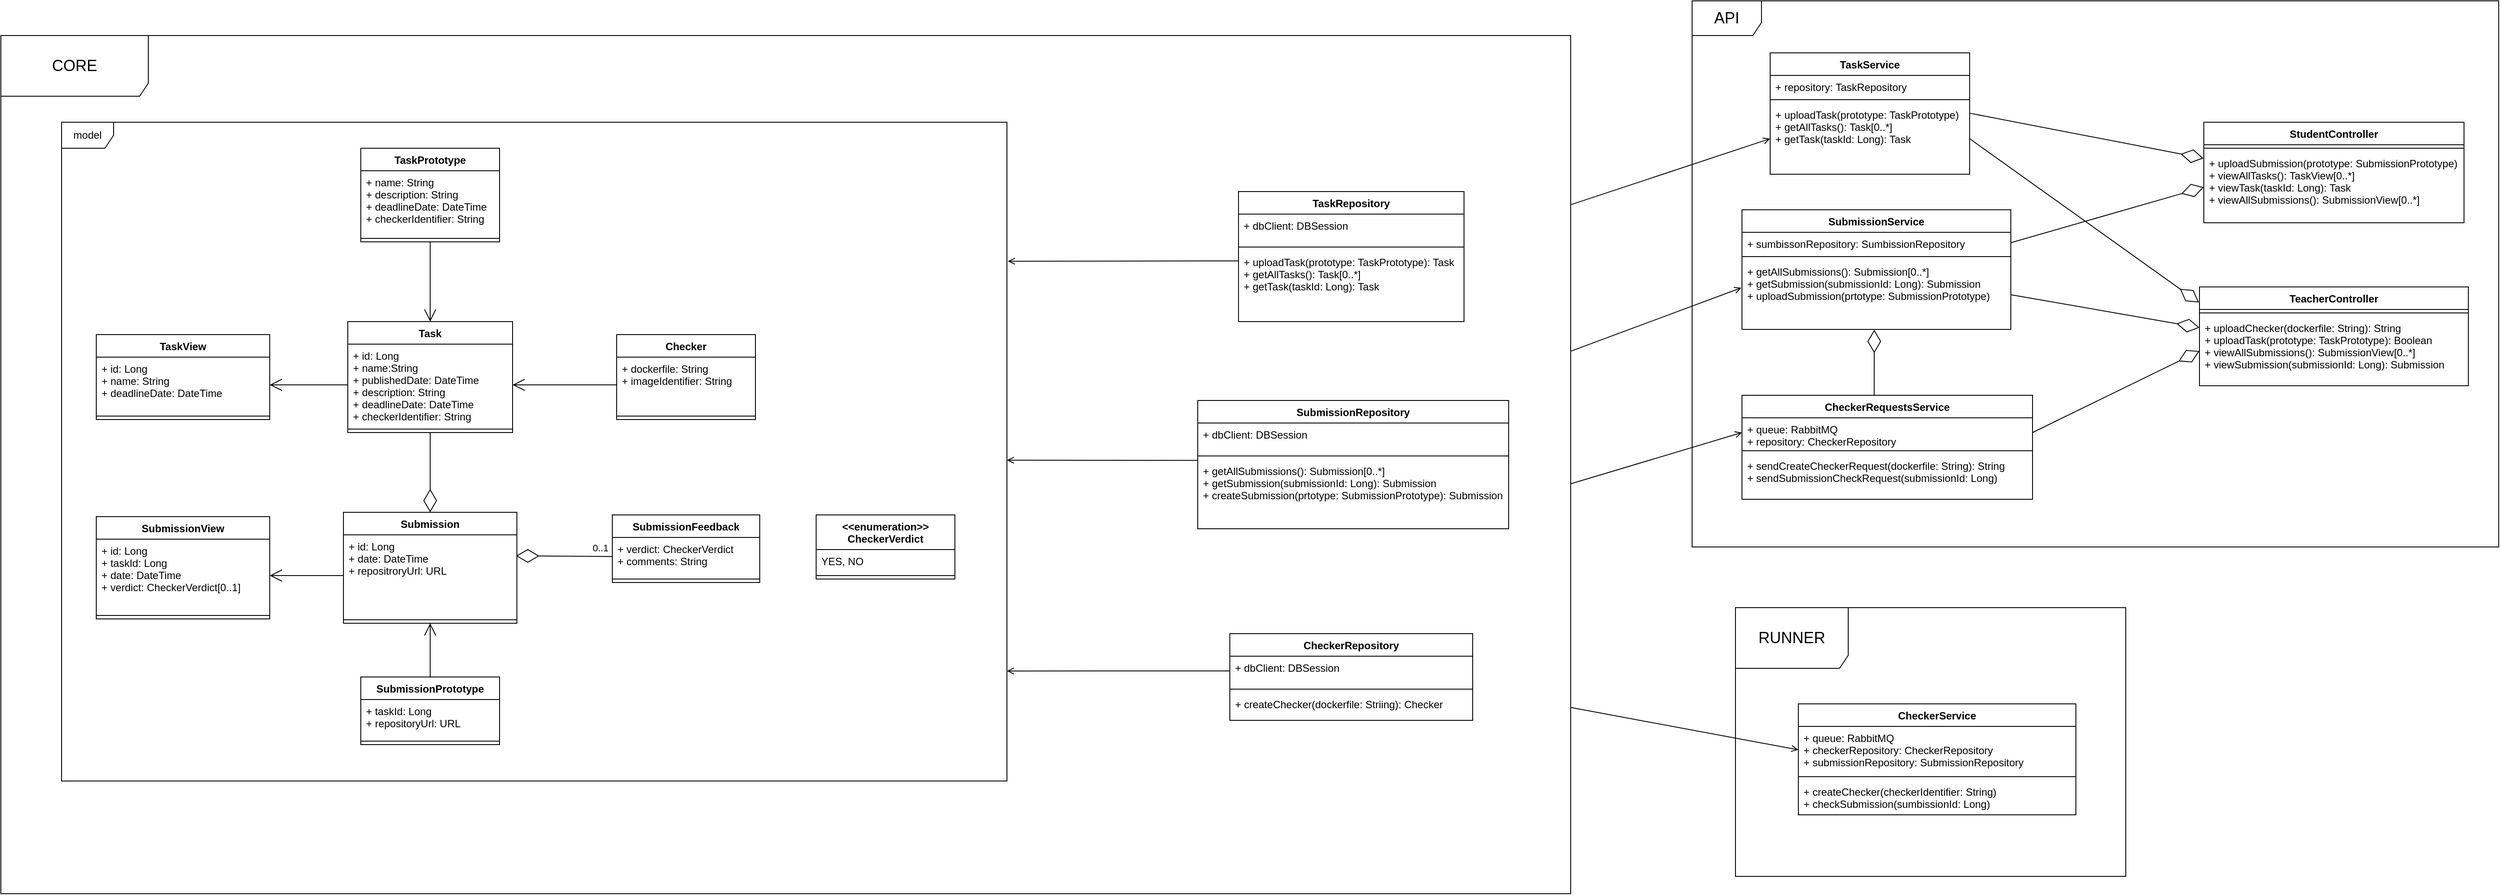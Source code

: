 <mxfile version="19.0.0" type="device"><diagram id="C5RBs43oDa-KdzZeNtuy" name="Page-1"><mxGraphModel dx="4216" dy="1894" grid="1" gridSize="10" guides="1" tooltips="1" connect="1" arrows="1" fold="1" page="1" pageScale="1" pageWidth="827" pageHeight="1169" math="0" shadow="0"><root><mxCell id="WIyWlLk6GJQsqaUBKTNV-0"/><mxCell id="WIyWlLk6GJQsqaUBKTNV-1" parent="WIyWlLk6GJQsqaUBKTNV-0"/><mxCell id="NryUj-5ahxl4Ziqzp5zA-139" value="RUNNER" style="shape=umlFrame;whiteSpace=wrap;html=1;fontSize=18;width=130;height=70;" parent="WIyWlLk6GJQsqaUBKTNV-1" vertex="1"><mxGeometry x="1440" y="880" width="450" height="310" as="geometry"/></mxCell><mxCell id="NryUj-5ahxl4Ziqzp5zA-133" value="&lt;font style=&quot;font-size: 18px;&quot;&gt;API&lt;/font&gt;" style="shape=umlFrame;whiteSpace=wrap;html=1;width=80;height=40;" parent="WIyWlLk6GJQsqaUBKTNV-1" vertex="1"><mxGeometry x="1390" y="180" width="930" height="630" as="geometry"/></mxCell><mxCell id="NryUj-5ahxl4Ziqzp5zA-138" value="&lt;span style=&quot;font-size: 18px;&quot;&gt;CORE&lt;/span&gt;" style="shape=umlFrame;whiteSpace=wrap;html=1;width=170;height=70;" parent="WIyWlLk6GJQsqaUBKTNV-1" vertex="1"><mxGeometry x="-560" y="220" width="1810" height="990" as="geometry"/></mxCell><mxCell id="NryUj-5ahxl4Ziqzp5zA-107" value="model" style="shape=umlFrame;whiteSpace=wrap;html=1;" parent="WIyWlLk6GJQsqaUBKTNV-1" vertex="1"><mxGeometry x="-490" y="320" width="1090" height="760" as="geometry"/></mxCell><mxCell id="KTFxfeS7jNHiuXFgbpvd-0" value="Task" style="swimlane;fontStyle=1;align=center;verticalAlign=top;childLayout=stackLayout;horizontal=1;startSize=26;horizontalStack=0;resizeParent=1;resizeParentMax=0;resizeLast=0;collapsible=1;marginBottom=0;" parent="WIyWlLk6GJQsqaUBKTNV-1" vertex="1"><mxGeometry x="-160" y="550" width="190" height="128" as="geometry"/></mxCell><mxCell id="KTFxfeS7jNHiuXFgbpvd-1" value="+ id: Long&#10;+ name:String&#10;+ publishedDate: DateTime&#10;+ description: String&#10;+ deadlineDate: DateTime&#10;+ checkerIdentifier: String" style="text;strokeColor=none;fillColor=none;align=left;verticalAlign=top;spacingLeft=4;spacingRight=4;overflow=hidden;rotatable=0;points=[[0,0.5],[1,0.5]];portConstraint=eastwest;" parent="KTFxfeS7jNHiuXFgbpvd-0" vertex="1"><mxGeometry y="26" width="190" height="94" as="geometry"/></mxCell><mxCell id="KTFxfeS7jNHiuXFgbpvd-2" value="" style="line;strokeWidth=1;fillColor=none;align=left;verticalAlign=middle;spacingTop=-1;spacingLeft=3;spacingRight=3;rotatable=0;labelPosition=right;points=[];portConstraint=eastwest;" parent="KTFxfeS7jNHiuXFgbpvd-0" vertex="1"><mxGeometry y="120" width="190" height="8" as="geometry"/></mxCell><mxCell id="KTFxfeS7jNHiuXFgbpvd-4" value="Submission" style="swimlane;fontStyle=1;align=center;verticalAlign=top;childLayout=stackLayout;horizontal=1;startSize=26;horizontalStack=0;resizeParent=1;resizeParentMax=0;resizeLast=0;collapsible=1;marginBottom=0;" parent="WIyWlLk6GJQsqaUBKTNV-1" vertex="1"><mxGeometry x="-165" y="770" width="200" height="128" as="geometry"/></mxCell><mxCell id="KTFxfeS7jNHiuXFgbpvd-5" value="+ id: Long&#10;+ date: DateTime&#10;+ repositroryUrl: URL &#10;" style="text;strokeColor=none;fillColor=none;align=left;verticalAlign=top;spacingLeft=4;spacingRight=4;overflow=hidden;rotatable=0;points=[[0,0.5],[1,0.5]];portConstraint=eastwest;" parent="KTFxfeS7jNHiuXFgbpvd-4" vertex="1"><mxGeometry y="26" width="200" height="94" as="geometry"/></mxCell><mxCell id="KTFxfeS7jNHiuXFgbpvd-6" value="" style="line;strokeWidth=1;fillColor=none;align=left;verticalAlign=middle;spacingTop=-1;spacingLeft=3;spacingRight=3;rotatable=0;labelPosition=right;points=[];portConstraint=eastwest;" parent="KTFxfeS7jNHiuXFgbpvd-4" vertex="1"><mxGeometry y="120" width="200" height="8" as="geometry"/></mxCell><mxCell id="KTFxfeS7jNHiuXFgbpvd-19" value="SubmissionFeedback" style="swimlane;fontStyle=1;align=center;verticalAlign=top;childLayout=stackLayout;horizontal=1;startSize=26;horizontalStack=0;resizeParent=1;resizeParentMax=0;resizeLast=0;collapsible=1;marginBottom=0;" parent="WIyWlLk6GJQsqaUBKTNV-1" vertex="1"><mxGeometry x="145" y="773" width="170" height="78" as="geometry"/></mxCell><mxCell id="KTFxfeS7jNHiuXFgbpvd-20" value="+ verdict: CheckerVerdict&#10;+ comments: String&#10;" style="text;strokeColor=none;fillColor=none;align=left;verticalAlign=top;spacingLeft=4;spacingRight=4;overflow=hidden;rotatable=0;points=[[0,0.5],[1,0.5]];portConstraint=eastwest;" parent="KTFxfeS7jNHiuXFgbpvd-19" vertex="1"><mxGeometry y="26" width="170" height="44" as="geometry"/></mxCell><mxCell id="KTFxfeS7jNHiuXFgbpvd-21" value="" style="line;strokeWidth=1;fillColor=none;align=left;verticalAlign=middle;spacingTop=-1;spacingLeft=3;spacingRight=3;rotatable=0;labelPosition=right;points=[];portConstraint=eastwest;" parent="KTFxfeS7jNHiuXFgbpvd-19" vertex="1"><mxGeometry y="70" width="170" height="8" as="geometry"/></mxCell><mxCell id="KTFxfeS7jNHiuXFgbpvd-35" value="&lt;&lt;enumeration&gt;&gt;&#10;CheckerVerdict" style="swimlane;fontStyle=1;align=center;verticalAlign=top;childLayout=stackLayout;horizontal=1;startSize=40;horizontalStack=0;resizeParent=1;resizeParentMax=0;resizeLast=0;collapsible=1;marginBottom=0;" parent="WIyWlLk6GJQsqaUBKTNV-1" vertex="1"><mxGeometry x="380" y="773" width="160" height="74" as="geometry"/></mxCell><mxCell id="KTFxfeS7jNHiuXFgbpvd-36" value="YES, NO" style="text;strokeColor=none;fillColor=none;align=left;verticalAlign=top;spacingLeft=4;spacingRight=4;overflow=hidden;rotatable=0;points=[[0,0.5],[1,0.5]];portConstraint=eastwest;" parent="KTFxfeS7jNHiuXFgbpvd-35" vertex="1"><mxGeometry y="40" width="160" height="26" as="geometry"/></mxCell><mxCell id="KTFxfeS7jNHiuXFgbpvd-37" value="" style="line;strokeWidth=1;fillColor=none;align=left;verticalAlign=middle;spacingTop=-1;spacingLeft=3;spacingRight=3;rotatable=0;labelPosition=right;points=[];portConstraint=eastwest;" parent="KTFxfeS7jNHiuXFgbpvd-35" vertex="1"><mxGeometry y="66" width="160" height="8" as="geometry"/></mxCell><mxCell id="NryUj-5ahxl4Ziqzp5zA-10" value="" style="endArrow=diamondThin;endFill=0;endSize=24;html=1;rounded=0;exitX=0.5;exitY=1;exitDx=0;exitDy=0;entryX=0.5;entryY=0;entryDx=0;entryDy=0;" parent="WIyWlLk6GJQsqaUBKTNV-1" source="KTFxfeS7jNHiuXFgbpvd-0" target="KTFxfeS7jNHiuXFgbpvd-4" edge="1"><mxGeometry width="160" relative="1" as="geometry"><mxPoint x="40" y="770" as="sourcePoint"/><mxPoint x="-130" y="690" as="targetPoint"/></mxGeometry></mxCell><mxCell id="NryUj-5ahxl4Ziqzp5zA-12" value="" style="endArrow=diamondThin;endFill=0;endSize=24;html=1;rounded=0;exitX=0;exitY=0.5;exitDx=0;exitDy=0;entryX=0.995;entryY=0.258;entryDx=0;entryDy=0;entryPerimeter=0;" parent="WIyWlLk6GJQsqaUBKTNV-1" source="KTFxfeS7jNHiuXFgbpvd-20" target="KTFxfeS7jNHiuXFgbpvd-5" edge="1"><mxGeometry width="160" relative="1" as="geometry"><mxPoint x="40" y="770" as="sourcePoint"/><mxPoint x="40" y="815" as="targetPoint"/></mxGeometry></mxCell><mxCell id="Jj3h_EBBUFf2lWVMg1CB-1" value="0..1" style="edgeLabel;html=1;align=center;verticalAlign=middle;resizable=0;points=[];" vertex="1" connectable="0" parent="NryUj-5ahxl4Ziqzp5zA-12"><mxGeometry x="0.7" y="-2" relative="1" as="geometry"><mxPoint x="80" y="-8" as="offset"/></mxGeometry></mxCell><mxCell id="NryUj-5ahxl4Ziqzp5zA-29" value="Checker" style="swimlane;fontStyle=1;align=center;verticalAlign=top;childLayout=stackLayout;horizontal=1;startSize=26;horizontalStack=0;resizeParent=1;resizeParentMax=0;resizeLast=0;collapsible=1;marginBottom=0;" parent="WIyWlLk6GJQsqaUBKTNV-1" vertex="1"><mxGeometry x="150" y="565" width="160" height="98" as="geometry"/></mxCell><mxCell id="NryUj-5ahxl4Ziqzp5zA-30" value="+ dockerfile: String&#10;+ imageIdentifier: String" style="text;strokeColor=none;fillColor=none;align=left;verticalAlign=top;spacingLeft=4;spacingRight=4;overflow=hidden;rotatable=0;points=[[0,0.5],[1,0.5]];portConstraint=eastwest;" parent="NryUj-5ahxl4Ziqzp5zA-29" vertex="1"><mxGeometry y="26" width="160" height="64" as="geometry"/></mxCell><mxCell id="NryUj-5ahxl4Ziqzp5zA-31" value="" style="line;strokeWidth=1;fillColor=none;align=left;verticalAlign=middle;spacingTop=-1;spacingLeft=3;spacingRight=3;rotatable=0;labelPosition=right;points=[];portConstraint=eastwest;" parent="NryUj-5ahxl4Ziqzp5zA-29" vertex="1"><mxGeometry y="90" width="160" height="8" as="geometry"/></mxCell><mxCell id="NryUj-5ahxl4Ziqzp5zA-34" value="" style="endArrow=open;endFill=1;endSize=12;html=1;rounded=0;exitX=0;exitY=0.5;exitDx=0;exitDy=0;" parent="WIyWlLk6GJQsqaUBKTNV-1" source="NryUj-5ahxl4Ziqzp5zA-30" target="KTFxfeS7jNHiuXFgbpvd-1" edge="1"><mxGeometry width="160" relative="1" as="geometry"><mxPoint x="50" y="691" as="sourcePoint"/><mxPoint x="210" y="691" as="targetPoint"/></mxGeometry></mxCell><mxCell id="NryUj-5ahxl4Ziqzp5zA-35" value="TaskPrototype" style="swimlane;fontStyle=1;align=center;verticalAlign=top;childLayout=stackLayout;horizontal=1;startSize=26;horizontalStack=0;resizeParent=1;resizeParentMax=0;resizeLast=0;collapsible=1;marginBottom=0;" parent="WIyWlLk6GJQsqaUBKTNV-1" vertex="1"><mxGeometry x="-145" y="350" width="160" height="108" as="geometry"/></mxCell><mxCell id="NryUj-5ahxl4Ziqzp5zA-36" value="+ name: String&#10;+ description: String&#10;+ deadlineDate: DateTime&#10;+ checkerIdentifier: String" style="text;strokeColor=none;fillColor=none;align=left;verticalAlign=top;spacingLeft=4;spacingRight=4;overflow=hidden;rotatable=0;points=[[0,0.5],[1,0.5]];portConstraint=eastwest;" parent="NryUj-5ahxl4Ziqzp5zA-35" vertex="1"><mxGeometry y="26" width="160" height="74" as="geometry"/></mxCell><mxCell id="NryUj-5ahxl4Ziqzp5zA-37" value="" style="line;strokeWidth=1;fillColor=none;align=left;verticalAlign=middle;spacingTop=-1;spacingLeft=3;spacingRight=3;rotatable=0;labelPosition=right;points=[];portConstraint=eastwest;" parent="NryUj-5ahxl4Ziqzp5zA-35" vertex="1"><mxGeometry y="100" width="160" height="8" as="geometry"/></mxCell><mxCell id="NryUj-5ahxl4Ziqzp5zA-39" value="" style="endArrow=open;endFill=1;endSize=12;html=1;rounded=0;entryX=0.5;entryY=0;entryDx=0;entryDy=0;exitX=0.5;exitY=1;exitDx=0;exitDy=0;" parent="WIyWlLk6GJQsqaUBKTNV-1" source="NryUj-5ahxl4Ziqzp5zA-35" target="KTFxfeS7jNHiuXFgbpvd-0" edge="1"><mxGeometry width="160" relative="1" as="geometry"><mxPoint x="-100" y="460" as="sourcePoint"/><mxPoint x="-65" y="488.004" as="targetPoint"/></mxGeometry></mxCell><mxCell id="NryUj-5ahxl4Ziqzp5zA-40" value="SubmissionView" style="swimlane;fontStyle=1;align=center;verticalAlign=top;childLayout=stackLayout;horizontal=1;startSize=26;horizontalStack=0;resizeParent=1;resizeParentMax=0;resizeLast=0;collapsible=1;marginBottom=0;" parent="WIyWlLk6GJQsqaUBKTNV-1" vertex="1"><mxGeometry x="-450" y="775" width="200" height="118" as="geometry"/></mxCell><mxCell id="NryUj-5ahxl4Ziqzp5zA-41" value="+ id: Long&#10;+ taskId: Long&#10;+ date: DateTime&#10;+ verdict: CheckerVerdict[0..1] &#10;" style="text;strokeColor=none;fillColor=none;align=left;verticalAlign=top;spacingLeft=4;spacingRight=4;overflow=hidden;rotatable=0;points=[[0,0.5],[1,0.5]];portConstraint=eastwest;" parent="NryUj-5ahxl4Ziqzp5zA-40" vertex="1"><mxGeometry y="26" width="200" height="84" as="geometry"/></mxCell><mxCell id="NryUj-5ahxl4Ziqzp5zA-42" value="" style="line;strokeWidth=1;fillColor=none;align=left;verticalAlign=middle;spacingTop=-1;spacingLeft=3;spacingRight=3;rotatable=0;labelPosition=right;points=[];portConstraint=eastwest;" parent="NryUj-5ahxl4Ziqzp5zA-40" vertex="1"><mxGeometry y="110" width="200" height="8" as="geometry"/></mxCell><mxCell id="NryUj-5ahxl4Ziqzp5zA-47" value="TeacherController" style="swimlane;fontStyle=1;align=center;verticalAlign=top;childLayout=stackLayout;horizontal=1;startSize=26;horizontalStack=0;resizeParent=1;resizeParentMax=0;resizeLast=0;collapsible=1;marginBottom=0;" parent="WIyWlLk6GJQsqaUBKTNV-1" vertex="1"><mxGeometry x="1975" y="510" width="310" height="114" as="geometry"/></mxCell><mxCell id="NryUj-5ahxl4Ziqzp5zA-49" value="" style="line;strokeWidth=1;fillColor=none;align=left;verticalAlign=middle;spacingTop=-1;spacingLeft=3;spacingRight=3;rotatable=0;labelPosition=right;points=[];portConstraint=eastwest;" parent="NryUj-5ahxl4Ziqzp5zA-47" vertex="1"><mxGeometry y="26" width="310" height="8" as="geometry"/></mxCell><mxCell id="NryUj-5ahxl4Ziqzp5zA-50" value="+ uploadChecker(dockerfile: String): String&#10;+ uploadTask(prototype: TaskPrototype): Boolean&#10;+ viewAllSubmissions(): SubmissionView[0..*]&#10;+ viewSubmission(submissionId: Long): Submission" style="text;strokeColor=none;fillColor=none;align=left;verticalAlign=top;spacingLeft=4;spacingRight=4;overflow=hidden;rotatable=0;points=[[0,0.5],[1,0.5]];portConstraint=eastwest;" parent="NryUj-5ahxl4Ziqzp5zA-47" vertex="1"><mxGeometry y="34" width="310" height="80" as="geometry"/></mxCell><mxCell id="NryUj-5ahxl4Ziqzp5zA-53" value="SubmissionService" style="swimlane;fontStyle=1;align=center;verticalAlign=top;childLayout=stackLayout;horizontal=1;startSize=26;horizontalStack=0;resizeParent=1;resizeParentMax=0;resizeLast=0;collapsible=1;marginBottom=0;" parent="WIyWlLk6GJQsqaUBKTNV-1" vertex="1"><mxGeometry x="1447.5" y="421" width="310" height="138" as="geometry"/></mxCell><mxCell id="NryUj-5ahxl4Ziqzp5zA-54" value="+ sumbissonRepository: SumbissionRepository" style="text;strokeColor=none;fillColor=none;align=left;verticalAlign=top;spacingLeft=4;spacingRight=4;overflow=hidden;rotatable=0;points=[[0,0.5],[1,0.5]];portConstraint=eastwest;" parent="NryUj-5ahxl4Ziqzp5zA-53" vertex="1"><mxGeometry y="26" width="310" height="24" as="geometry"/></mxCell><mxCell id="NryUj-5ahxl4Ziqzp5zA-55" value="" style="line;strokeWidth=1;fillColor=none;align=left;verticalAlign=middle;spacingTop=-1;spacingLeft=3;spacingRight=3;rotatable=0;labelPosition=right;points=[];portConstraint=eastwest;" parent="NryUj-5ahxl4Ziqzp5zA-53" vertex="1"><mxGeometry y="50" width="310" height="8" as="geometry"/></mxCell><mxCell id="fENljMGTJl0jk8pTRysw-4" style="edgeStyle=none;rounded=0;orthogonalLoop=1;jettySize=auto;html=1;entryX=-0.002;entryY=0.4;entryDx=0;entryDy=0;fontSize=12;endArrow=open;endFill=0;entryPerimeter=0;" parent="NryUj-5ahxl4Ziqzp5zA-53" target="NryUj-5ahxl4Ziqzp5zA-56" edge="1"><mxGeometry relative="1" as="geometry"><mxPoint x="-197.5" y="163.167" as="sourcePoint"/><mxPoint x="32.5" y="89" as="targetPoint"/></mxGeometry></mxCell><mxCell id="NryUj-5ahxl4Ziqzp5zA-56" value="+ getAllSubmissions(): Submission[0..*]&#10;+ getSubmission(submissionId: Long): Submission&#10;+ uploadSubmission(prtotype: SubmissionPrototype)" style="text;strokeColor=none;fillColor=none;align=left;verticalAlign=top;spacingLeft=4;spacingRight=4;overflow=hidden;rotatable=0;points=[[0,0.5],[1,0.5]];portConstraint=eastwest;" parent="NryUj-5ahxl4Ziqzp5zA-53" vertex="1"><mxGeometry y="58" width="310" height="80" as="geometry"/></mxCell><mxCell id="NryUj-5ahxl4Ziqzp5zA-57" value="CheckerRequestsService" style="swimlane;fontStyle=1;align=center;verticalAlign=top;childLayout=stackLayout;horizontal=1;startSize=26;horizontalStack=0;resizeParent=1;resizeParentMax=0;resizeLast=0;collapsible=1;marginBottom=0;" parent="WIyWlLk6GJQsqaUBKTNV-1" vertex="1"><mxGeometry x="1447.5" y="635" width="335" height="120" as="geometry"/></mxCell><mxCell id="NryUj-5ahxl4Ziqzp5zA-58" value="+ queue: RabbitMQ&#10;+ repository: CheckerRepository" style="text;strokeColor=none;fillColor=none;align=left;verticalAlign=top;spacingLeft=4;spacingRight=4;overflow=hidden;rotatable=0;points=[[0,0.5],[1,0.5]];portConstraint=eastwest;" parent="NryUj-5ahxl4Ziqzp5zA-57" vertex="1"><mxGeometry y="26" width="335" height="34" as="geometry"/></mxCell><mxCell id="NryUj-5ahxl4Ziqzp5zA-59" value="" style="line;strokeWidth=1;fillColor=none;align=left;verticalAlign=middle;spacingTop=-1;spacingLeft=3;spacingRight=3;rotatable=0;labelPosition=right;points=[];portConstraint=eastwest;" parent="NryUj-5ahxl4Ziqzp5zA-57" vertex="1"><mxGeometry y="60" width="335" height="8" as="geometry"/></mxCell><mxCell id="NryUj-5ahxl4Ziqzp5zA-60" value="+ sendCreateCheckerRequest(dockerfile: String): String&#10;+ sendSubmissionCheckRequest(submissionId: Long)" style="text;strokeColor=none;fillColor=none;align=left;verticalAlign=top;spacingLeft=4;spacingRight=4;overflow=hidden;rotatable=0;points=[[0,0.5],[1,0.5]];portConstraint=eastwest;" parent="NryUj-5ahxl4Ziqzp5zA-57" vertex="1"><mxGeometry y="68" width="335" height="52" as="geometry"/></mxCell><mxCell id="NryUj-5ahxl4Ziqzp5zA-65" value="StudentController" style="swimlane;fontStyle=1;align=center;verticalAlign=top;childLayout=stackLayout;horizontal=1;startSize=26;horizontalStack=0;resizeParent=1;resizeParentMax=0;resizeLast=0;collapsible=1;marginBottom=0;" parent="WIyWlLk6GJQsqaUBKTNV-1" vertex="1"><mxGeometry x="1980" y="320" width="300" height="116" as="geometry"/></mxCell><mxCell id="NryUj-5ahxl4Ziqzp5zA-67" value="" style="line;strokeWidth=1;fillColor=none;align=left;verticalAlign=middle;spacingTop=-1;spacingLeft=3;spacingRight=3;rotatable=0;labelPosition=right;points=[];portConstraint=eastwest;" parent="NryUj-5ahxl4Ziqzp5zA-65" vertex="1"><mxGeometry y="26" width="300" height="8" as="geometry"/></mxCell><mxCell id="NryUj-5ahxl4Ziqzp5zA-68" value="+ uploadSubmission(prototype: SubmissionPrototype)&#10;+ viewAllTasks(): TaskView[0..*]&#10;+ viewTask(taskId: Long): Task&#10;+ viewAllSubmissions(): SubmissionView[0..*]" style="text;strokeColor=none;fillColor=none;align=left;verticalAlign=top;spacingLeft=4;spacingRight=4;overflow=hidden;rotatable=0;points=[[0,0.5],[1,0.5]];portConstraint=eastwest;" parent="NryUj-5ahxl4Ziqzp5zA-65" vertex="1"><mxGeometry y="34" width="300" height="82" as="geometry"/></mxCell><mxCell id="NryUj-5ahxl4Ziqzp5zA-69" value="TaskView" style="swimlane;fontStyle=1;align=center;verticalAlign=top;childLayout=stackLayout;horizontal=1;startSize=26;horizontalStack=0;resizeParent=1;resizeParentMax=0;resizeLast=0;collapsible=1;marginBottom=0;" parent="WIyWlLk6GJQsqaUBKTNV-1" vertex="1"><mxGeometry x="-450" y="565" width="200" height="98" as="geometry"/></mxCell><mxCell id="NryUj-5ahxl4Ziqzp5zA-70" value="+ id: Long&#10;+ name: String&#10;+ deadlineDate: DateTime &#10;" style="text;strokeColor=none;fillColor=none;align=left;verticalAlign=top;spacingLeft=4;spacingRight=4;overflow=hidden;rotatable=0;points=[[0,0.5],[1,0.5]];portConstraint=eastwest;" parent="NryUj-5ahxl4Ziqzp5zA-69" vertex="1"><mxGeometry y="26" width="200" height="64" as="geometry"/></mxCell><mxCell id="NryUj-5ahxl4Ziqzp5zA-71" value="" style="line;strokeWidth=1;fillColor=none;align=left;verticalAlign=middle;spacingTop=-1;spacingLeft=3;spacingRight=3;rotatable=0;labelPosition=right;points=[];portConstraint=eastwest;" parent="NryUj-5ahxl4Ziqzp5zA-69" vertex="1"><mxGeometry y="90" width="200" height="8" as="geometry"/></mxCell><mxCell id="NryUj-5ahxl4Ziqzp5zA-72" value="" style="endArrow=open;endFill=1;endSize=12;html=1;rounded=0;exitX=0;exitY=0.5;exitDx=0;exitDy=0;entryX=1;entryY=0.5;entryDx=0;entryDy=0;" parent="WIyWlLk6GJQsqaUBKTNV-1" source="KTFxfeS7jNHiuXFgbpvd-1" target="NryUj-5ahxl4Ziqzp5zA-70" edge="1"><mxGeometry width="160" relative="1" as="geometry"><mxPoint x="-179" y="615.016" as="sourcePoint"/><mxPoint x="-260" y="612.98" as="targetPoint"/></mxGeometry></mxCell><mxCell id="NryUj-5ahxl4Ziqzp5zA-73" value="SubmissionPrototype" style="swimlane;fontStyle=1;align=center;verticalAlign=top;childLayout=stackLayout;horizontal=1;startSize=26;horizontalStack=0;resizeParent=1;resizeParentMax=0;resizeLast=0;collapsible=1;marginBottom=0;" parent="WIyWlLk6GJQsqaUBKTNV-1" vertex="1"><mxGeometry x="-145" y="960" width="160" height="78" as="geometry"/></mxCell><mxCell id="NryUj-5ahxl4Ziqzp5zA-74" value="+ taskId: Long&#10;+ repositoryUrl: URL &#10;" style="text;strokeColor=none;fillColor=none;align=left;verticalAlign=top;spacingLeft=4;spacingRight=4;overflow=hidden;rotatable=0;points=[[0,0.5],[1,0.5]];portConstraint=eastwest;" parent="NryUj-5ahxl4Ziqzp5zA-73" vertex="1"><mxGeometry y="26" width="160" height="44" as="geometry"/></mxCell><mxCell id="NryUj-5ahxl4Ziqzp5zA-75" value="" style="line;strokeWidth=1;fillColor=none;align=left;verticalAlign=middle;spacingTop=-1;spacingLeft=3;spacingRight=3;rotatable=0;labelPosition=right;points=[];portConstraint=eastwest;" parent="NryUj-5ahxl4Ziqzp5zA-73" vertex="1"><mxGeometry y="70" width="160" height="8" as="geometry"/></mxCell><mxCell id="NryUj-5ahxl4Ziqzp5zA-76" value="" style="endArrow=open;endFill=1;endSize=12;html=1;rounded=0;exitX=0;exitY=0.5;exitDx=0;exitDy=0;entryX=1;entryY=0.5;entryDx=0;entryDy=0;" parent="WIyWlLk6GJQsqaUBKTNV-1" source="KTFxfeS7jNHiuXFgbpvd-5" target="NryUj-5ahxl4Ziqzp5zA-41" edge="1"><mxGeometry width="160" relative="1" as="geometry"><mxPoint x="-150" y="633" as="sourcePoint"/><mxPoint x="-240" y="633" as="targetPoint"/></mxGeometry></mxCell><mxCell id="NryUj-5ahxl4Ziqzp5zA-77" value="" style="endArrow=open;endFill=1;endSize=12;html=1;rounded=0;exitX=0.5;exitY=0;exitDx=0;exitDy=0;entryX=0.5;entryY=1;entryDx=0;entryDy=0;" parent="WIyWlLk6GJQsqaUBKTNV-1" source="NryUj-5ahxl4Ziqzp5zA-73" target="KTFxfeS7jNHiuXFgbpvd-4" edge="1"><mxGeometry width="160" relative="1" as="geometry"><mxPoint x="-55" y="560" as="sourcePoint"/><mxPoint x="-55" y="468" as="targetPoint"/></mxGeometry></mxCell><mxCell id="NryUj-5ahxl4Ziqzp5zA-149" style="edgeStyle=none;rounded=0;orthogonalLoop=1;jettySize=auto;html=1;entryX=0;entryY=0.5;entryDx=0;entryDy=0;fontSize=12;endArrow=open;endFill=0;" parent="WIyWlLk6GJQsqaUBKTNV-1" source="NryUj-5ahxl4Ziqzp5zA-138" target="NryUj-5ahxl4Ziqzp5zA-81" edge="1"><mxGeometry relative="1" as="geometry"><mxPoint x="1270" y="570" as="sourcePoint"/></mxGeometry></mxCell><mxCell id="NryUj-5ahxl4Ziqzp5zA-78" value="TaskService" style="swimlane;fontStyle=1;align=center;verticalAlign=top;childLayout=stackLayout;horizontal=1;startSize=26;horizontalStack=0;resizeParent=1;resizeParentMax=0;resizeLast=0;collapsible=1;marginBottom=0;" parent="WIyWlLk6GJQsqaUBKTNV-1" vertex="1"><mxGeometry x="1480" y="240" width="230" height="140" as="geometry"/></mxCell><mxCell id="NryUj-5ahxl4Ziqzp5zA-79" value="+ repository: TaskRepository&#10;" style="text;strokeColor=none;fillColor=none;align=left;verticalAlign=top;spacingLeft=4;spacingRight=4;overflow=hidden;rotatable=0;points=[[0,0.5],[1,0.5]];portConstraint=eastwest;" parent="NryUj-5ahxl4Ziqzp5zA-78" vertex="1"><mxGeometry y="26" width="230" height="24" as="geometry"/></mxCell><mxCell id="NryUj-5ahxl4Ziqzp5zA-80" value="" style="line;strokeWidth=1;fillColor=none;align=left;verticalAlign=middle;spacingTop=-1;spacingLeft=3;spacingRight=3;rotatable=0;labelPosition=right;points=[];portConstraint=eastwest;" parent="NryUj-5ahxl4Ziqzp5zA-78" vertex="1"><mxGeometry y="50" width="230" height="8" as="geometry"/></mxCell><mxCell id="NryUj-5ahxl4Ziqzp5zA-81" value="+ uploadTask(prototype: TaskPrototype)&#10;+ getAllTasks(): Task[0..*]&#10;+ getTask(taskId: Long): Task" style="text;strokeColor=none;fillColor=none;align=left;verticalAlign=top;spacingLeft=4;spacingRight=4;overflow=hidden;rotatable=0;points=[[0,0.5],[1,0.5]];portConstraint=eastwest;" parent="NryUj-5ahxl4Ziqzp5zA-78" vertex="1"><mxGeometry y="58" width="230" height="82" as="geometry"/></mxCell><mxCell id="NryUj-5ahxl4Ziqzp5zA-86" value="SubmissionRepository" style="swimlane;fontStyle=1;align=center;verticalAlign=top;childLayout=stackLayout;horizontal=1;startSize=26;horizontalStack=0;resizeParent=1;resizeParentMax=0;resizeLast=0;collapsible=1;marginBottom=0;" parent="WIyWlLk6GJQsqaUBKTNV-1" vertex="1"><mxGeometry x="820" y="641" width="358.5" height="148" as="geometry"/></mxCell><mxCell id="NryUj-5ahxl4Ziqzp5zA-87" value="+ dbClient: DBSession" style="text;strokeColor=none;fillColor=none;align=left;verticalAlign=top;spacingLeft=4;spacingRight=4;overflow=hidden;rotatable=0;points=[[0,0.5],[1,0.5]];portConstraint=eastwest;" parent="NryUj-5ahxl4Ziqzp5zA-86" vertex="1"><mxGeometry y="26" width="358.5" height="34" as="geometry"/></mxCell><mxCell id="NryUj-5ahxl4Ziqzp5zA-88" value="" style="line;strokeWidth=1;fillColor=none;align=left;verticalAlign=middle;spacingTop=-1;spacingLeft=3;spacingRight=3;rotatable=0;labelPosition=right;points=[];portConstraint=eastwest;" parent="NryUj-5ahxl4Ziqzp5zA-86" vertex="1"><mxGeometry y="60" width="358.5" height="8" as="geometry"/></mxCell><mxCell id="NryUj-5ahxl4Ziqzp5zA-89" value="+ getAllSubmissions(): Submission[0..*]&#10;+ getSubmission(submissionId: Long): Submission&#10;+ createSubmission(prtotype: SubmissionPrototype): Submission" style="text;strokeColor=none;fillColor=none;align=left;verticalAlign=top;spacingLeft=4;spacingRight=4;overflow=hidden;rotatable=0;points=[[0,0.5],[1,0.5]];portConstraint=eastwest;" parent="NryUj-5ahxl4Ziqzp5zA-86" vertex="1"><mxGeometry y="68" width="358.5" height="80" as="geometry"/></mxCell><mxCell id="NryUj-5ahxl4Ziqzp5zA-135" style="edgeStyle=none;rounded=0;orthogonalLoop=1;jettySize=auto;html=1;endArrow=open;endFill=0;entryX=1.001;entryY=0.211;entryDx=0;entryDy=0;entryPerimeter=0;exitX=0;exitY=0.146;exitDx=0;exitDy=0;exitPerimeter=0;" parent="WIyWlLk6GJQsqaUBKTNV-1" source="NryUj-5ahxl4Ziqzp5zA-93" target="NryUj-5ahxl4Ziqzp5zA-107" edge="1"><mxGeometry relative="1" as="geometry"/></mxCell><mxCell id="NryUj-5ahxl4Ziqzp5zA-90" value="TaskRepository" style="swimlane;fontStyle=1;align=center;verticalAlign=top;childLayout=stackLayout;horizontal=1;startSize=26;horizontalStack=0;resizeParent=1;resizeParentMax=0;resizeLast=0;collapsible=1;marginBottom=0;" parent="WIyWlLk6GJQsqaUBKTNV-1" vertex="1"><mxGeometry x="867" y="400" width="260" height="150" as="geometry"/></mxCell><mxCell id="NryUj-5ahxl4Ziqzp5zA-91" value="+ dbClient: DBSession" style="text;strokeColor=none;fillColor=none;align=left;verticalAlign=top;spacingLeft=4;spacingRight=4;overflow=hidden;rotatable=0;points=[[0,0.5],[1,0.5]];portConstraint=eastwest;" parent="NryUj-5ahxl4Ziqzp5zA-90" vertex="1"><mxGeometry y="26" width="260" height="34" as="geometry"/></mxCell><mxCell id="NryUj-5ahxl4Ziqzp5zA-92" value="" style="line;strokeWidth=1;fillColor=none;align=left;verticalAlign=middle;spacingTop=-1;spacingLeft=3;spacingRight=3;rotatable=0;labelPosition=right;points=[];portConstraint=eastwest;" parent="NryUj-5ahxl4Ziqzp5zA-90" vertex="1"><mxGeometry y="60" width="260" height="8" as="geometry"/></mxCell><mxCell id="NryUj-5ahxl4Ziqzp5zA-93" value="+ uploadTask(prototype: TaskPrototype): Task&#10;+ getAllTasks(): Task[0..*]&#10;+ getTask(taskId: Long): Task" style="text;strokeColor=none;fillColor=none;align=left;verticalAlign=top;spacingLeft=4;spacingRight=4;overflow=hidden;rotatable=0;points=[[0,0.5],[1,0.5]];portConstraint=eastwest;" parent="NryUj-5ahxl4Ziqzp5zA-90" vertex="1"><mxGeometry y="68" width="260" height="82" as="geometry"/></mxCell><mxCell id="NryUj-5ahxl4Ziqzp5zA-94" value="CheckerRepository" style="swimlane;fontStyle=1;align=center;verticalAlign=top;childLayout=stackLayout;horizontal=1;startSize=26;horizontalStack=0;resizeParent=1;resizeParentMax=0;resizeLast=0;collapsible=1;marginBottom=0;" parent="WIyWlLk6GJQsqaUBKTNV-1" vertex="1"><mxGeometry x="857" y="910" width="280" height="100" as="geometry"/></mxCell><mxCell id="NryUj-5ahxl4Ziqzp5zA-95" value="+ dbClient: DBSession" style="text;strokeColor=none;fillColor=none;align=left;verticalAlign=top;spacingLeft=4;spacingRight=4;overflow=hidden;rotatable=0;points=[[0,0.5],[1,0.5]];portConstraint=eastwest;" parent="NryUj-5ahxl4Ziqzp5zA-94" vertex="1"><mxGeometry y="26" width="280" height="34" as="geometry"/></mxCell><mxCell id="NryUj-5ahxl4Ziqzp5zA-96" value="" style="line;strokeWidth=1;fillColor=none;align=left;verticalAlign=middle;spacingTop=-1;spacingLeft=3;spacingRight=3;rotatable=0;labelPosition=right;points=[];portConstraint=eastwest;" parent="NryUj-5ahxl4Ziqzp5zA-94" vertex="1"><mxGeometry y="60" width="280" height="8" as="geometry"/></mxCell><mxCell id="NryUj-5ahxl4Ziqzp5zA-97" value="+ createChecker(dockerfile: Striing): Checker" style="text;strokeColor=none;fillColor=none;align=left;verticalAlign=top;spacingLeft=4;spacingRight=4;overflow=hidden;rotatable=0;points=[[0,0.5],[1,0.5]];portConstraint=eastwest;" parent="NryUj-5ahxl4Ziqzp5zA-94" vertex="1"><mxGeometry y="68" width="280" height="32" as="geometry"/></mxCell><mxCell id="NryUj-5ahxl4Ziqzp5zA-136" style="edgeStyle=none;rounded=0;orthogonalLoop=1;jettySize=auto;html=1;endArrow=open;endFill=0;entryX=1;entryY=0.513;entryDx=0;entryDy=0;entryPerimeter=0;exitX=0;exitY=0.014;exitDx=0;exitDy=0;exitPerimeter=0;" parent="WIyWlLk6GJQsqaUBKTNV-1" source="NryUj-5ahxl4Ziqzp5zA-89" target="NryUj-5ahxl4Ziqzp5zA-107" edge="1"><mxGeometry relative="1" as="geometry"><mxPoint x="810" y="710" as="sourcePoint"/><mxPoint x="611" y="708" as="targetPoint"/></mxGeometry></mxCell><mxCell id="NryUj-5ahxl4Ziqzp5zA-137" style="edgeStyle=none;rounded=0;orthogonalLoop=1;jettySize=auto;html=1;entryX=1;entryY=0.833;entryDx=0;entryDy=0;endArrow=open;endFill=0;exitX=0;exitY=0.5;exitDx=0;exitDy=0;entryPerimeter=0;" parent="WIyWlLk6GJQsqaUBKTNV-1" source="NryUj-5ahxl4Ziqzp5zA-95" target="NryUj-5ahxl4Ziqzp5zA-107" edge="1"><mxGeometry relative="1" as="geometry"/></mxCell><mxCell id="NryUj-5ahxl4Ziqzp5zA-144" value="CheckerService" style="swimlane;fontStyle=1;align=center;verticalAlign=top;childLayout=stackLayout;horizontal=1;startSize=26;horizontalStack=0;resizeParent=1;resizeParentMax=0;resizeLast=0;collapsible=1;marginBottom=0;fontSize=12;" parent="WIyWlLk6GJQsqaUBKTNV-1" vertex="1"><mxGeometry x="1512.5" y="991" width="320" height="128" as="geometry"/></mxCell><mxCell id="NryUj-5ahxl4Ziqzp5zA-145" value="+ queue: RabbitMQ&#10;+ checkerRepository: CheckerRepository&#10;+ submissionRepository: SubmissionRepository" style="text;strokeColor=none;fillColor=none;align=left;verticalAlign=top;spacingLeft=4;spacingRight=4;overflow=hidden;rotatable=0;points=[[0,0.5],[1,0.5]];portConstraint=eastwest;fontSize=12;" parent="NryUj-5ahxl4Ziqzp5zA-144" vertex="1"><mxGeometry y="26" width="320" height="54" as="geometry"/></mxCell><mxCell id="NryUj-5ahxl4Ziqzp5zA-146" value="" style="line;strokeWidth=1;fillColor=none;align=left;verticalAlign=middle;spacingTop=-1;spacingLeft=3;spacingRight=3;rotatable=0;labelPosition=right;points=[];portConstraint=eastwest;fontSize=18;" parent="NryUj-5ahxl4Ziqzp5zA-144" vertex="1"><mxGeometry y="80" width="320" height="8" as="geometry"/></mxCell><mxCell id="NryUj-5ahxl4Ziqzp5zA-147" value="+ createChecker(checkerIdentifier: String)&#10;+ checkSubmission(sumbissionId: Long)" style="text;strokeColor=none;fillColor=none;align=left;verticalAlign=top;spacingLeft=4;spacingRight=4;overflow=hidden;rotatable=0;points=[[0,0.5],[1,0.5]];portConstraint=eastwest;fontSize=12;" parent="NryUj-5ahxl4Ziqzp5zA-144" vertex="1"><mxGeometry y="88" width="320" height="40" as="geometry"/></mxCell><mxCell id="NryUj-5ahxl4Ziqzp5zA-153" style="edgeStyle=none;rounded=0;orthogonalLoop=1;jettySize=auto;html=1;fontSize=12;endArrow=open;endFill=0;entryX=0;entryY=0.5;entryDx=0;entryDy=0;exitX=1;exitY=0.783;exitDx=0;exitDy=0;exitPerimeter=0;" parent="WIyWlLk6GJQsqaUBKTNV-1" source="NryUj-5ahxl4Ziqzp5zA-138" target="NryUj-5ahxl4Ziqzp5zA-145" edge="1"><mxGeometry relative="1" as="geometry"><mxPoint x="1270" y="1000" as="sourcePoint"/><mxPoint x="1350" y="1100" as="targetPoint"/></mxGeometry></mxCell><mxCell id="fENljMGTJl0jk8pTRysw-0" value="" style="endArrow=diamondThin;endFill=0;endSize=24;html=1;rounded=0;exitX=0.455;exitY=-0.002;exitDx=0;exitDy=0;exitPerimeter=0;entryX=0.492;entryY=1.005;entryDx=0;entryDy=0;entryPerimeter=0;" parent="WIyWlLk6GJQsqaUBKTNV-1" source="NryUj-5ahxl4Ziqzp5zA-57" target="NryUj-5ahxl4Ziqzp5zA-56" edge="1"><mxGeometry width="160" relative="1" as="geometry"><mxPoint x="1600" y="570" as="sourcePoint"/><mxPoint x="1600" y="550" as="targetPoint"/></mxGeometry></mxCell><mxCell id="fENljMGTJl0jk8pTRysw-2" value="" style="endArrow=diamondThin;endFill=0;endSize=24;html=1;rounded=0;entryX=0;entryY=0.5;entryDx=0;entryDy=0;exitX=1;exitY=0.5;exitDx=0;exitDy=0;" parent="WIyWlLk6GJQsqaUBKTNV-1" source="NryUj-5ahxl4Ziqzp5zA-58" target="NryUj-5ahxl4Ziqzp5zA-50" edge="1"><mxGeometry width="160" relative="1" as="geometry"><mxPoint x="1829.995" y="655.36" as="sourcePoint"/><mxPoint x="1830.09" y="590" as="targetPoint"/></mxGeometry></mxCell><mxCell id="fENljMGTJl0jk8pTRysw-5" style="edgeStyle=none;rounded=0;orthogonalLoop=1;jettySize=auto;html=1;entryX=0;entryY=0.5;entryDx=0;entryDy=0;fontSize=12;endArrow=open;endFill=0;" parent="WIyWlLk6GJQsqaUBKTNV-1" target="NryUj-5ahxl4Ziqzp5zA-58" edge="1"><mxGeometry relative="1" as="geometry"><mxPoint x="1250" y="737.167" as="sourcePoint"/><mxPoint x="1480" y="663" as="targetPoint"/></mxGeometry></mxCell><mxCell id="fENljMGTJl0jk8pTRysw-6" value="" style="endArrow=diamondThin;endFill=0;endSize=24;html=1;rounded=0;exitX=1;exitY=0.5;exitDx=0;exitDy=0;entryX=-0.002;entryY=0.157;entryDx=0;entryDy=0;entryPerimeter=0;" parent="WIyWlLk6GJQsqaUBKTNV-1" source="NryUj-5ahxl4Ziqzp5zA-81" target="NryUj-5ahxl4Ziqzp5zA-47" edge="1"><mxGeometry width="160" relative="1" as="geometry"><mxPoint x="1792.5" y="688" as="sourcePoint"/><mxPoint x="1970" y="550" as="targetPoint"/></mxGeometry></mxCell><mxCell id="fENljMGTJl0jk8pTRysw-7" value="" style="endArrow=diamondThin;endFill=0;endSize=24;html=1;rounded=0;exitX=1;exitY=0.5;exitDx=0;exitDy=0;" parent="WIyWlLk6GJQsqaUBKTNV-1" source="NryUj-5ahxl4Ziqzp5zA-56" target="NryUj-5ahxl4Ziqzp5zA-50" edge="1"><mxGeometry width="160" relative="1" as="geometry"><mxPoint x="1720" y="359" as="sourcePoint"/><mxPoint x="1970" y="570" as="targetPoint"/></mxGeometry></mxCell><mxCell id="fENljMGTJl0jk8pTRysw-8" value="" style="endArrow=diamondThin;endFill=0;endSize=24;html=1;rounded=0;entryX=-0.001;entryY=0.094;entryDx=0;entryDy=0;exitX=0.999;exitY=0.141;exitDx=0;exitDy=0;exitPerimeter=0;entryPerimeter=0;" parent="WIyWlLk6GJQsqaUBKTNV-1" source="NryUj-5ahxl4Ziqzp5zA-81" target="NryUj-5ahxl4Ziqzp5zA-68" edge="1"><mxGeometry width="160" relative="1" as="geometry"><mxPoint x="1792.5" y="688" as="sourcePoint"/><mxPoint x="1980" y="338" as="targetPoint"/></mxGeometry></mxCell><mxCell id="fENljMGTJl0jk8pTRysw-9" value="" style="endArrow=diamondThin;endFill=0;endSize=24;html=1;rounded=0;entryX=0;entryY=0.5;entryDx=0;entryDy=0;exitX=1;exitY=0.5;exitDx=0;exitDy=0;" parent="WIyWlLk6GJQsqaUBKTNV-1" source="NryUj-5ahxl4Ziqzp5zA-54" target="NryUj-5ahxl4Ziqzp5zA-68" edge="1"><mxGeometry width="160" relative="1" as="geometry"><mxPoint x="1719.77" y="329.562" as="sourcePoint"/><mxPoint x="1990" y="348.0" as="targetPoint"/></mxGeometry></mxCell></root></mxGraphModel></diagram></mxfile>